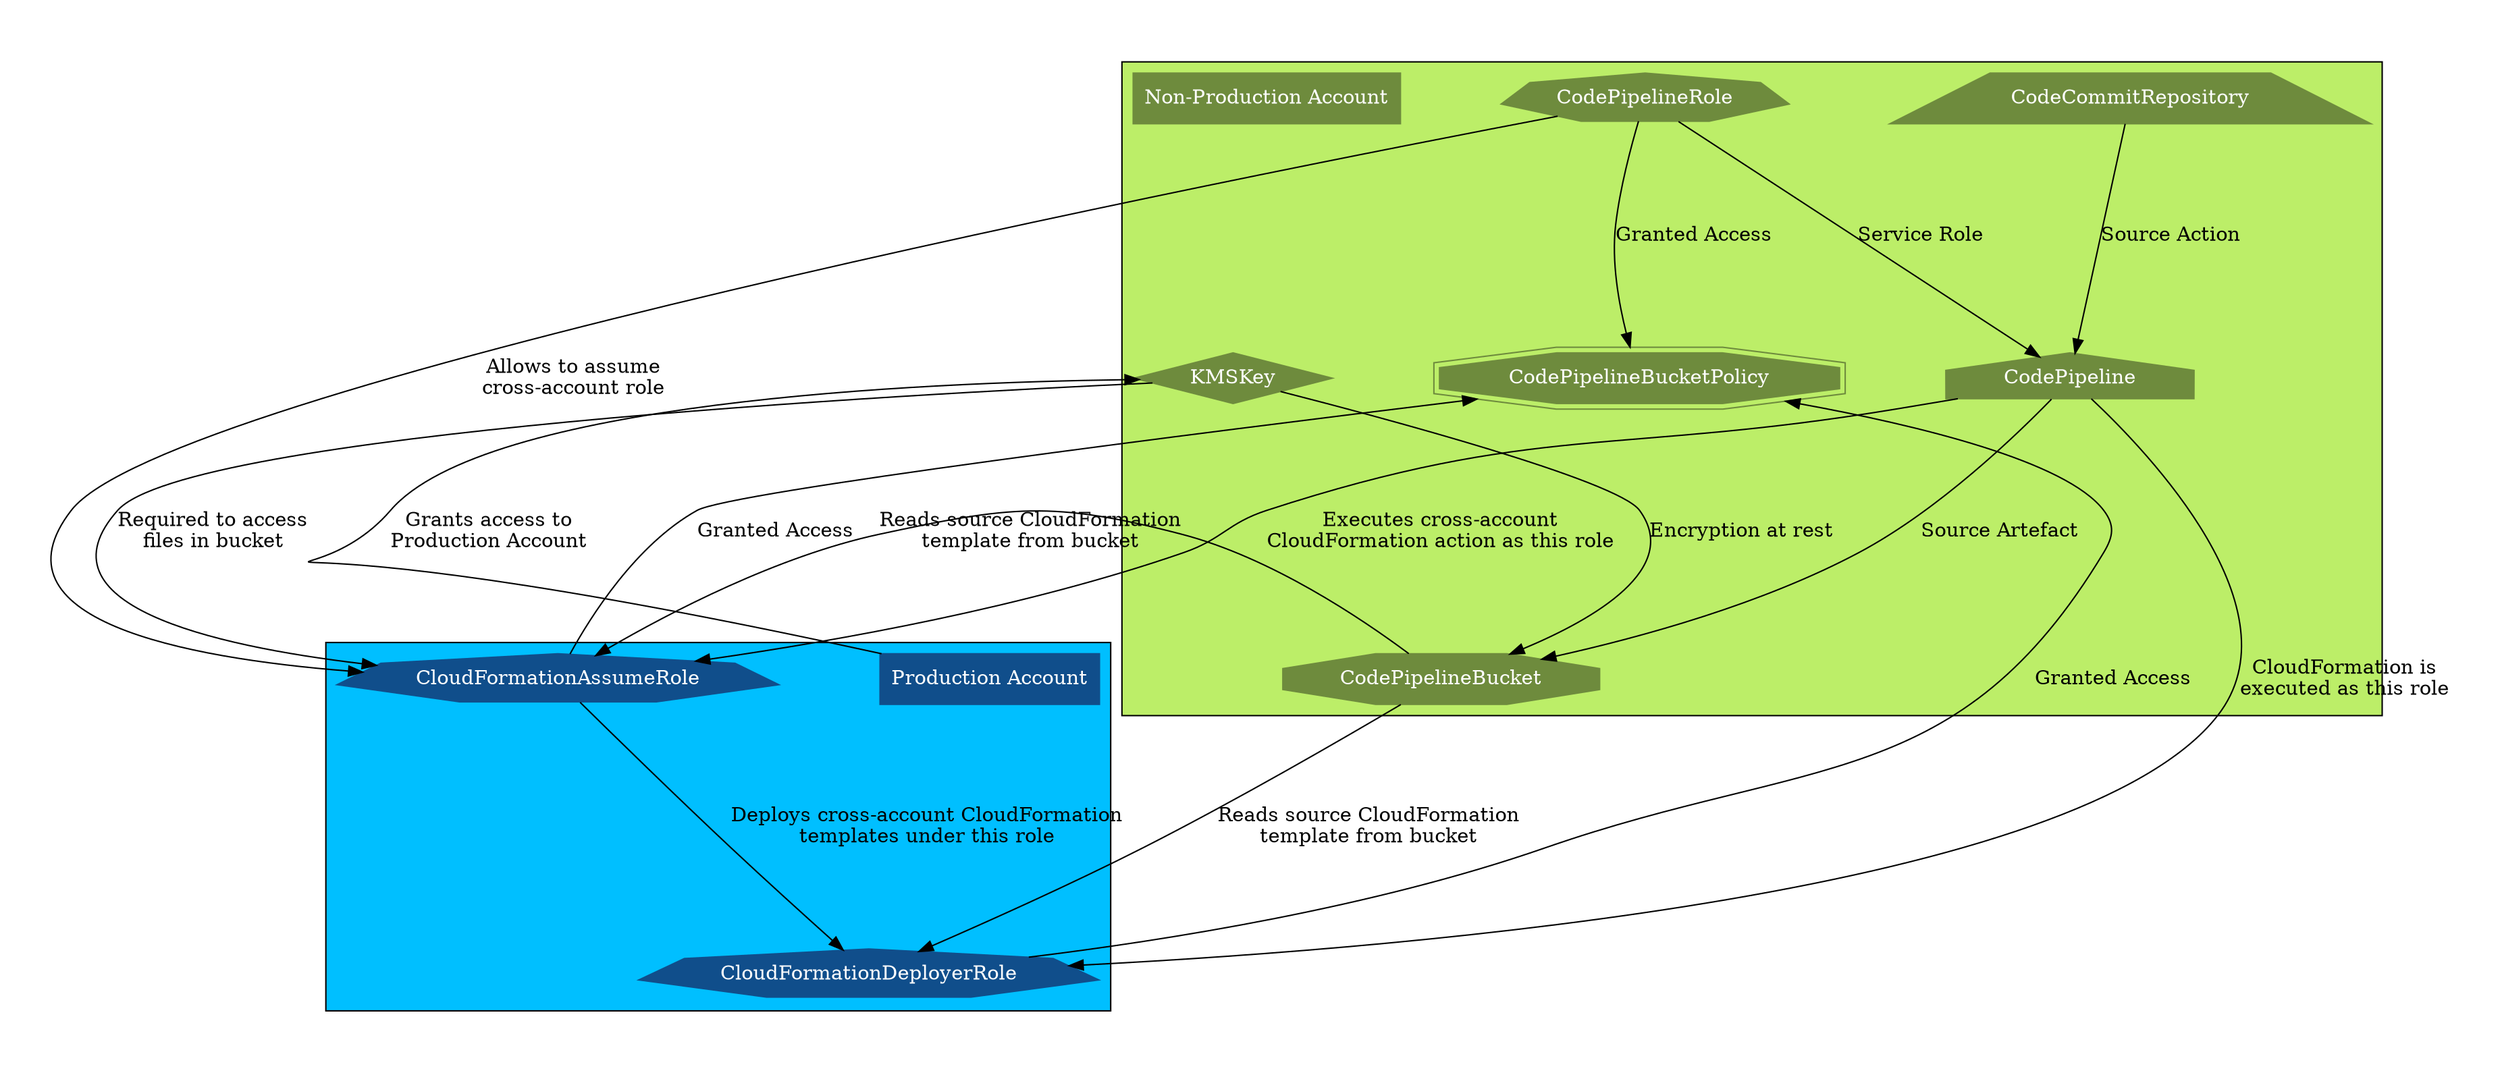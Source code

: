digraph G {
    rankdir="TD";
    graph [pad="0.5", nodesep="1", ranksep="2"];
    overlap=false;
    splines=true;
    
    subgraph cluster_0 {
        style=solid;
		color=black;
        bgcolor=darkolivegreen2;

		node [
            style=filled,
            color=darkolivegreen4, 
            shape=rect,
            fontcolor=white
        ];
        
        CCR;
        CPB;
        CPBP;
        CPR;
        CP;
        KMSK;

        ACCOUNT_NON_PRODUCTION;
    }

    subgraph cluster_1 {
 
        style=solid;
		color=black;
        bgcolor=deepskyblue1;

		node [
            style=filled,
            color=dodgerblue4, 
            shape=rect,
            fontcolor=white
        ];

        CFAR;
        CFDR;

        ACCOUNT_PRODUCTION;
    }

    // Node relationships

    ACCOUNT_PRODUCTION -> KMSK [label="Grants access to\nProduction Account"];
    CCR -> CP [label="Source Action"];
    CFAR -> CFDR [label="Deploys cross-account CloudFormation\ntemplates under this role"];
    CFAR -> CPBP [label="Granted Access"];
    CFDR -> CPBP [label="Granted Access"];
    CP -> CFAR [label="Executes cross-account\nCloudFormation action as this role"];
    CP -> CFDR [label="CloudFormation is\nexecuted as this role"];
    CP -> CPB [label="Source Artefact"];
    CPB -> CFAR [label="Reads source CloudFormation\ntemplate from bucket"]
    CPB -> CFDR [label="Reads source CloudFormation\ntemplate from bucket"]
    CPR -> CFAR [label="Allows to assume\ncross-account role"];
    CPR -> CP [label="Service Role"];
    CPR -> CPBP [label="Granted Access"];
    KMSK -> CFAR [label="Required to access\nfiles in bucket"]
    KMSK -> CPB [label="Encryption at rest"];

    // Node configurations

    ACCOUNT_NON_PRODUCTION [label="Non-Production Account", shape=rectangle];
    CCR [label="CodeCommitRepository", shape=trapezium];
    CPB [label="CodePipelineBucket", shape=octagon];
    CPBP [label="CodePipelineBucketPolicy", shape=doubleoctagon];
    CPR [label="CodePipelineRole", shape=septagon];
    CP [label="CodePipeline", shape=house];
    KMSK [label="KMSKey", shape=diamond];

    ACCOUNT_PRODUCTION [label="Production Account", shape=rectangle];
    CFAR [label="CloudFormationAssumeRole", shape=septagon];
    CFDR [label="CloudFormationDeployerRole", shape=septagon];
} 